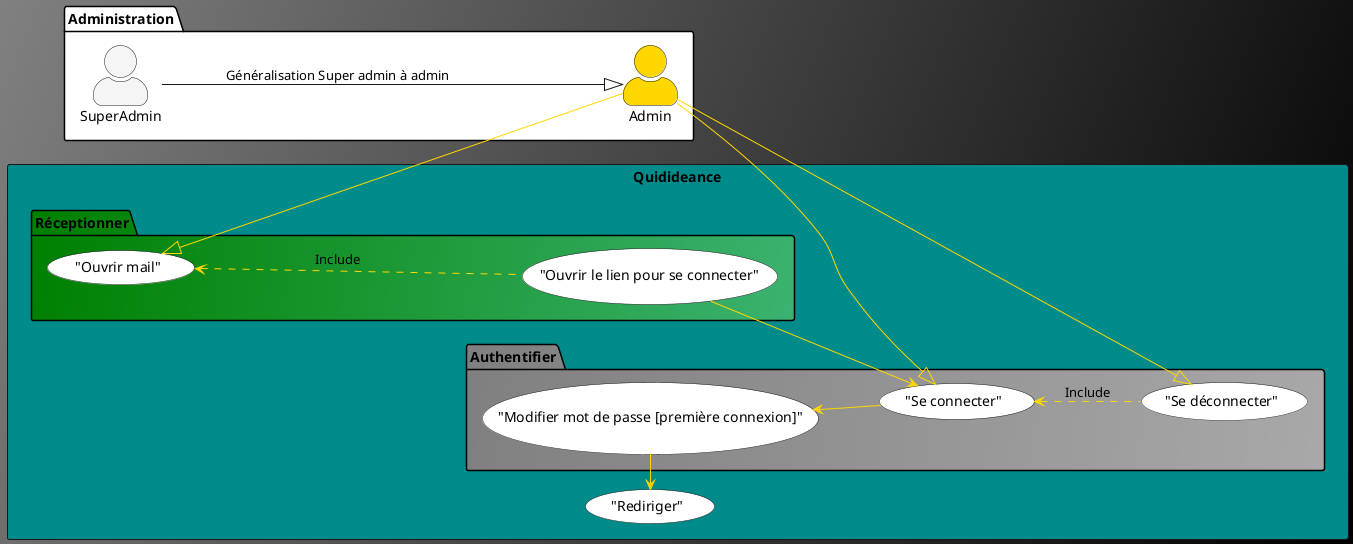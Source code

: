 @startuml Codecouleur
left to right direction
skinparam actorStyle awesome
skinparam backgroundcolor Grey/Black
skinparam classBackgroundColor Wheat|CornflowerBlue
package Administration #White{
    actor Admin as ADMIN #Gold
    actor SuperAdmin as SUPADMIN #WhiteSmoke
}


Rectangle Quidideance #DarkCyan {
package Réceptionner #Green/MediumSeaGreen{
    ("Ouvrir mail") as BOX #White
    ("Ouvrir le lien pour se connecter") as OPE #White
}    


package Authentifier #Grey/DarkGrey {
    ("Se connecter") as CON #White
    ("Se déconnecter") as DEC #White
    ("Modifier mot de passe [première connexion]") as MOD #White
}
    ("Rediriger") as RED #White



    SUPADMIN--|> ADMIN : Généralisation Super admin à admin



    ADMIN--up-|>CON #Gold
    ADMIN---|>DEC #Gold

    CON<.-DEC #Gold : Include
    MOD<--CON #Gold
    BOX<.-OPE #Gold : Include
    OPE-->CON #Gold
    ADMIN--|>BOX #Gold
    MOD-> RED #Gold
    
    
    



      
    
  
}

@enduml
